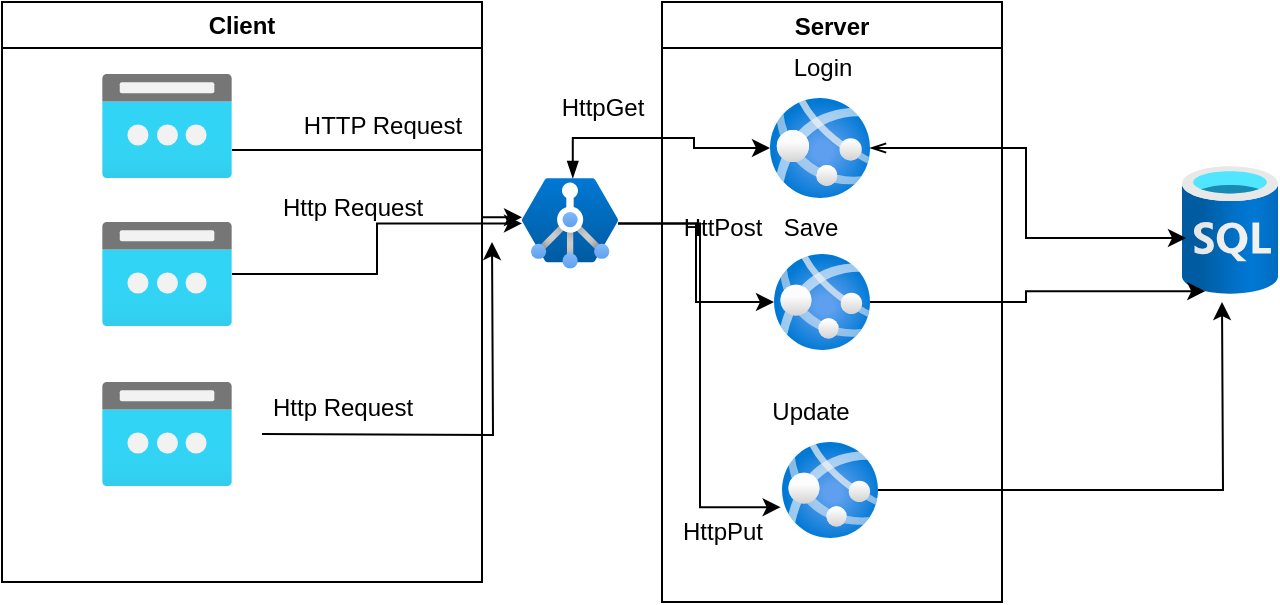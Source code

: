 <mxfile version="26.2.8">
  <diagram name="Página-1" id="9xy3kgC2zFt6_RA4Lh8E">
    <mxGraphModel dx="1044" dy="562" grid="1" gridSize="10" guides="1" tooltips="1" connect="1" arrows="1" fold="1" page="1" pageScale="1" pageWidth="827" pageHeight="1169" math="0" shadow="0">
      <root>
        <mxCell id="0" />
        <mxCell id="1" parent="0" />
        <mxCell id="7BlhK_Sb44Tu6MLW47Kn-22" value="Server" style="swimlane;" parent="1" vertex="1">
          <mxGeometry x="340" y="30" width="170" height="300" as="geometry" />
        </mxCell>
        <mxCell id="7BlhK_Sb44Tu6MLW47Kn-24" value="" style="image;aspect=fixed;html=1;points=[];align=center;fontSize=12;image=img/lib/azure2/app_services/App_Services.svg;" parent="7BlhK_Sb44Tu6MLW47Kn-22" vertex="1">
          <mxGeometry x="54" y="48" width="50" height="50" as="geometry" />
        </mxCell>
        <mxCell id="7BlhK_Sb44Tu6MLW47Kn-27" value="" style="image;aspect=fixed;html=1;points=[];align=center;fontSize=12;image=img/lib/azure2/app_services/App_Services.svg;" parent="7BlhK_Sb44Tu6MLW47Kn-22" vertex="1">
          <mxGeometry x="56" y="126" width="48" height="48" as="geometry" />
        </mxCell>
        <mxCell id="fcScC6DPo2DDZxpifk3k-20" style="edgeStyle=orthogonalEdgeStyle;rounded=0;orthogonalLoop=1;jettySize=auto;html=1;" edge="1" parent="7BlhK_Sb44Tu6MLW47Kn-22" source="7BlhK_Sb44Tu6MLW47Kn-28">
          <mxGeometry relative="1" as="geometry">
            <mxPoint x="280" y="150" as="targetPoint" />
          </mxGeometry>
        </mxCell>
        <mxCell id="7BlhK_Sb44Tu6MLW47Kn-28" value="" style="image;aspect=fixed;html=1;points=[];align=center;fontSize=12;image=img/lib/azure2/app_services/App_Services.svg;" parent="7BlhK_Sb44Tu6MLW47Kn-22" vertex="1">
          <mxGeometry x="60" y="220" width="48" height="48" as="geometry" />
        </mxCell>
        <mxCell id="fcScC6DPo2DDZxpifk3k-19" value="HttPost" style="text;html=1;align=center;verticalAlign=middle;resizable=0;points=[];autosize=1;strokeColor=none;fillColor=none;" vertex="1" parent="7BlhK_Sb44Tu6MLW47Kn-22">
          <mxGeometry y="98" width="60" height="30" as="geometry" />
        </mxCell>
        <mxCell id="fcScC6DPo2DDZxpifk3k-22" value="Save" style="text;html=1;align=center;verticalAlign=middle;resizable=0;points=[];autosize=1;strokeColor=none;fillColor=none;" vertex="1" parent="7BlhK_Sb44Tu6MLW47Kn-22">
          <mxGeometry x="49" y="98" width="50" height="30" as="geometry" />
        </mxCell>
        <mxCell id="fcScC6DPo2DDZxpifk3k-23" value="HttpPut" style="text;html=1;align=center;verticalAlign=middle;resizable=0;points=[];autosize=1;strokeColor=none;fillColor=none;" vertex="1" parent="7BlhK_Sb44Tu6MLW47Kn-22">
          <mxGeometry y="250" width="60" height="30" as="geometry" />
        </mxCell>
        <mxCell id="fcScC6DPo2DDZxpifk3k-24" value="Update" style="text;html=1;align=center;verticalAlign=middle;resizable=0;points=[];autosize=1;strokeColor=none;fillColor=none;" vertex="1" parent="7BlhK_Sb44Tu6MLW47Kn-22">
          <mxGeometry x="44" y="190" width="60" height="30" as="geometry" />
        </mxCell>
        <mxCell id="7BlhK_Sb44Tu6MLW47Kn-23" value="" style="image;aspect=fixed;html=1;points=[];align=center;fontSize=12;image=img/lib/azure2/databases/SQL_Database.svg;" parent="1" vertex="1">
          <mxGeometry x="600" y="112" width="48" height="64" as="geometry" />
        </mxCell>
        <mxCell id="7BlhK_Sb44Tu6MLW47Kn-31" style="edgeStyle=orthogonalEdgeStyle;rounded=0;orthogonalLoop=1;jettySize=auto;html=1;" parent="1" source="7BlhK_Sb44Tu6MLW47Kn-25" target="7BlhK_Sb44Tu6MLW47Kn-27" edge="1">
          <mxGeometry relative="1" as="geometry" />
        </mxCell>
        <mxCell id="7BlhK_Sb44Tu6MLW47Kn-34" style="edgeStyle=orthogonalEdgeStyle;rounded=0;orthogonalLoop=1;jettySize=auto;html=1;exitX=0.529;exitY=0;exitDx=0;exitDy=0;exitPerimeter=0;startArrow=blockThin;startFill=1;" parent="1" source="7BlhK_Sb44Tu6MLW47Kn-25" target="7BlhK_Sb44Tu6MLW47Kn-24" edge="1">
          <mxGeometry relative="1" as="geometry" />
        </mxCell>
        <mxCell id="7BlhK_Sb44Tu6MLW47Kn-25" value="" style="image;aspect=fixed;html=1;points=[];align=center;fontSize=12;image=img/lib/azure2/networking/Application_Gateway_Containers.svg;" parent="1" vertex="1">
          <mxGeometry x="270" y="118" width="48" height="45.35" as="geometry" />
        </mxCell>
        <mxCell id="7BlhK_Sb44Tu6MLW47Kn-32" style="edgeStyle=orthogonalEdgeStyle;rounded=0;orthogonalLoop=1;jettySize=auto;html=1;entryX=0.042;entryY=0.563;entryDx=0;entryDy=0;entryPerimeter=0;startArrow=openThin;startFill=0;" parent="1" source="7BlhK_Sb44Tu6MLW47Kn-24" target="7BlhK_Sb44Tu6MLW47Kn-23" edge="1">
          <mxGeometry relative="1" as="geometry" />
        </mxCell>
        <mxCell id="fcScC6DPo2DDZxpifk3k-3" value="Client" style="swimlane;whiteSpace=wrap;html=1;" vertex="1" parent="1">
          <mxGeometry x="10" y="30" width="240" height="290" as="geometry" />
        </mxCell>
        <mxCell id="fcScC6DPo2DDZxpifk3k-4" value="" style="image;aspect=fixed;html=1;points=[];align=center;fontSize=12;image=img/lib/azure2/networking/Public_IP_Addresses.svg;" vertex="1" parent="fcScC6DPo2DDZxpifk3k-3">
          <mxGeometry x="50" y="110" width="65" height="52" as="geometry" />
        </mxCell>
        <mxCell id="7BlhK_Sb44Tu6MLW47Kn-26" value="" style="image;aspect=fixed;html=1;points=[];align=center;fontSize=12;image=img/lib/azure2/networking/Public_IP_Addresses.svg;" parent="fcScC6DPo2DDZxpifk3k-3" vertex="1">
          <mxGeometry x="50" y="36" width="65" height="52" as="geometry" />
        </mxCell>
        <mxCell id="fcScC6DPo2DDZxpifk3k-5" value="" style="image;aspect=fixed;html=1;points=[];align=center;fontSize=12;image=img/lib/azure2/networking/Public_IP_Addresses.svg;" vertex="1" parent="fcScC6DPo2DDZxpifk3k-3">
          <mxGeometry x="50" y="190" width="65" height="52" as="geometry" />
        </mxCell>
        <mxCell id="fcScC6DPo2DDZxpifk3k-13" value="HTTP Request" style="text;html=1;align=center;verticalAlign=middle;resizable=0;points=[];autosize=1;strokeColor=none;fillColor=none;" vertex="1" parent="fcScC6DPo2DDZxpifk3k-3">
          <mxGeometry x="140" y="47" width="100" height="30" as="geometry" />
        </mxCell>
        <mxCell id="fcScC6DPo2DDZxpifk3k-25" value="Http Request" style="text;html=1;align=center;verticalAlign=middle;resizable=0;points=[];autosize=1;strokeColor=none;fillColor=none;" vertex="1" parent="fcScC6DPo2DDZxpifk3k-3">
          <mxGeometry x="130" y="88" width="90" height="30" as="geometry" />
        </mxCell>
        <mxCell id="fcScC6DPo2DDZxpifk3k-9" style="edgeStyle=orthogonalEdgeStyle;rounded=0;orthogonalLoop=1;jettySize=auto;html=1;" edge="1" parent="1" source="fcScC6DPo2DDZxpifk3k-4" target="7BlhK_Sb44Tu6MLW47Kn-25">
          <mxGeometry relative="1" as="geometry" />
        </mxCell>
        <mxCell id="fcScC6DPo2DDZxpifk3k-12" style="edgeStyle=orthogonalEdgeStyle;rounded=0;orthogonalLoop=1;jettySize=auto;html=1;entryX=0;entryY=0.433;entryDx=0;entryDy=0;entryPerimeter=0;" edge="1" parent="1" source="7BlhK_Sb44Tu6MLW47Kn-26" target="7BlhK_Sb44Tu6MLW47Kn-25">
          <mxGeometry relative="1" as="geometry">
            <Array as="points">
              <mxPoint x="250" y="104" />
            </Array>
          </mxGeometry>
        </mxCell>
        <mxCell id="fcScC6DPo2DDZxpifk3k-11" style="edgeStyle=orthogonalEdgeStyle;rounded=0;orthogonalLoop=1;jettySize=auto;html=1;" edge="1" parent="1">
          <mxGeometry relative="1" as="geometry">
            <mxPoint x="255" y="150" as="targetPoint" />
            <mxPoint x="140" y="246" as="sourcePoint" />
          </mxGeometry>
        </mxCell>
        <mxCell id="fcScC6DPo2DDZxpifk3k-14" value="HttpGet" style="text;html=1;align=center;verticalAlign=middle;resizable=0;points=[];autosize=1;strokeColor=none;fillColor=none;" vertex="1" parent="1">
          <mxGeometry x="280" y="68" width="60" height="30" as="geometry" />
        </mxCell>
        <mxCell id="fcScC6DPo2DDZxpifk3k-15" value="Http Request" style="text;html=1;align=center;verticalAlign=middle;resizable=0;points=[];autosize=1;strokeColor=none;fillColor=none;" vertex="1" parent="1">
          <mxGeometry x="135" y="218" width="90" height="30" as="geometry" />
        </mxCell>
        <mxCell id="fcScC6DPo2DDZxpifk3k-16" style="edgeStyle=orthogonalEdgeStyle;rounded=0;orthogonalLoop=1;jettySize=auto;html=1;entryX=0.242;entryY=0.978;entryDx=0;entryDy=0;entryPerimeter=0;" edge="1" parent="1" source="7BlhK_Sb44Tu6MLW47Kn-27" target="7BlhK_Sb44Tu6MLW47Kn-23">
          <mxGeometry relative="1" as="geometry" />
        </mxCell>
        <mxCell id="fcScC6DPo2DDZxpifk3k-18" style="edgeStyle=orthogonalEdgeStyle;rounded=0;orthogonalLoop=1;jettySize=auto;html=1;entryX=-0.014;entryY=0.679;entryDx=0;entryDy=0;entryPerimeter=0;" edge="1" parent="1" source="7BlhK_Sb44Tu6MLW47Kn-25" target="7BlhK_Sb44Tu6MLW47Kn-28">
          <mxGeometry relative="1" as="geometry" />
        </mxCell>
        <mxCell id="fcScC6DPo2DDZxpifk3k-21" value="Login" style="text;html=1;align=center;verticalAlign=middle;resizable=0;points=[];autosize=1;strokeColor=none;fillColor=none;" vertex="1" parent="1">
          <mxGeometry x="395" y="48" width="50" height="30" as="geometry" />
        </mxCell>
      </root>
    </mxGraphModel>
  </diagram>
</mxfile>
